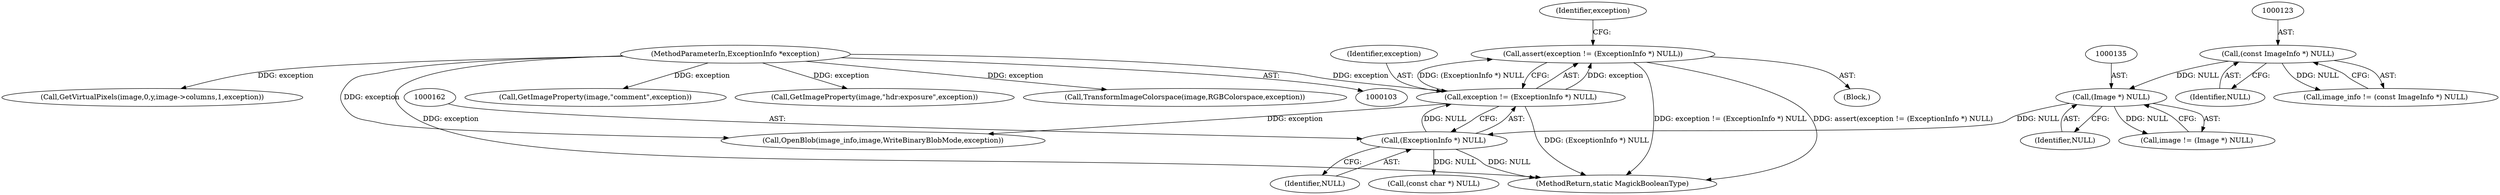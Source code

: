 digraph "0_ImageMagick_14e606db148d6ebcaae20f1e1d6d71903ca4a556@API" {
"1000158" [label="(Call,assert(exception != (ExceptionInfo *) NULL))"];
"1000159" [label="(Call,exception != (ExceptionInfo *) NULL)"];
"1000106" [label="(MethodParameterIn,ExceptionInfo *exception)"];
"1000161" [label="(Call,(ExceptionInfo *) NULL)"];
"1000134" [label="(Call,(Image *) NULL)"];
"1000122" [label="(Call,(const ImageInfo *) NULL)"];
"1000464" [label="(Call,GetVirtualPixels(image,0,y,image->columns,1,exception))"];
"1000218" [label="(Call,GetImageProperty(image,\"comment\",exception))"];
"1000158" [label="(Call,assert(exception != (ExceptionInfo *) NULL))"];
"1000161" [label="(Call,(ExceptionInfo *) NULL)"];
"1000163" [label="(Identifier,NULL)"];
"1000160" [label="(Identifier,exception)"];
"1000106" [label="(MethodParameterIn,ExceptionInfo *exception)"];
"1000159" [label="(Call,exception != (ExceptionInfo *) NULL)"];
"1000172" [label="(Call,OpenBlob(image_info,image,WriteBinaryBlobMode,exception))"];
"1000132" [label="(Call,image != (Image *) NULL)"];
"1000120" [label="(Call,image_info != (const ImageInfo *) NULL)"];
"1000167" [label="(Identifier,exception)"];
"1000134" [label="(Call,(Image *) NULL)"];
"1000256" [label="(Call,GetImageProperty(image,\"hdr:exposure\",exception))"];
"1000122" [label="(Call,(const ImageInfo *) NULL)"];
"1000873" [label="(MethodReturn,static MagickBooleanType)"];
"1000226" [label="(Call,(const char *) NULL)"];
"1000124" [label="(Identifier,NULL)"];
"1000136" [label="(Identifier,NULL)"];
"1000192" [label="(Call,TransformImageColorspace(image,RGBColorspace,exception))"];
"1000107" [label="(Block,)"];
"1000158" -> "1000107"  [label="AST: "];
"1000158" -> "1000159"  [label="CFG: "];
"1000159" -> "1000158"  [label="AST: "];
"1000167" -> "1000158"  [label="CFG: "];
"1000158" -> "1000873"  [label="DDG: exception != (ExceptionInfo *) NULL"];
"1000158" -> "1000873"  [label="DDG: assert(exception != (ExceptionInfo *) NULL)"];
"1000159" -> "1000158"  [label="DDG: exception"];
"1000159" -> "1000158"  [label="DDG: (ExceptionInfo *) NULL"];
"1000159" -> "1000161"  [label="CFG: "];
"1000160" -> "1000159"  [label="AST: "];
"1000161" -> "1000159"  [label="AST: "];
"1000159" -> "1000873"  [label="DDG: (ExceptionInfo *) NULL"];
"1000106" -> "1000159"  [label="DDG: exception"];
"1000161" -> "1000159"  [label="DDG: NULL"];
"1000159" -> "1000172"  [label="DDG: exception"];
"1000106" -> "1000103"  [label="AST: "];
"1000106" -> "1000873"  [label="DDG: exception"];
"1000106" -> "1000172"  [label="DDG: exception"];
"1000106" -> "1000192"  [label="DDG: exception"];
"1000106" -> "1000218"  [label="DDG: exception"];
"1000106" -> "1000256"  [label="DDG: exception"];
"1000106" -> "1000464"  [label="DDG: exception"];
"1000161" -> "1000163"  [label="CFG: "];
"1000162" -> "1000161"  [label="AST: "];
"1000163" -> "1000161"  [label="AST: "];
"1000161" -> "1000873"  [label="DDG: NULL"];
"1000134" -> "1000161"  [label="DDG: NULL"];
"1000161" -> "1000226"  [label="DDG: NULL"];
"1000134" -> "1000132"  [label="AST: "];
"1000134" -> "1000136"  [label="CFG: "];
"1000135" -> "1000134"  [label="AST: "];
"1000136" -> "1000134"  [label="AST: "];
"1000132" -> "1000134"  [label="CFG: "];
"1000134" -> "1000132"  [label="DDG: NULL"];
"1000122" -> "1000134"  [label="DDG: NULL"];
"1000122" -> "1000120"  [label="AST: "];
"1000122" -> "1000124"  [label="CFG: "];
"1000123" -> "1000122"  [label="AST: "];
"1000124" -> "1000122"  [label="AST: "];
"1000120" -> "1000122"  [label="CFG: "];
"1000122" -> "1000120"  [label="DDG: NULL"];
}
